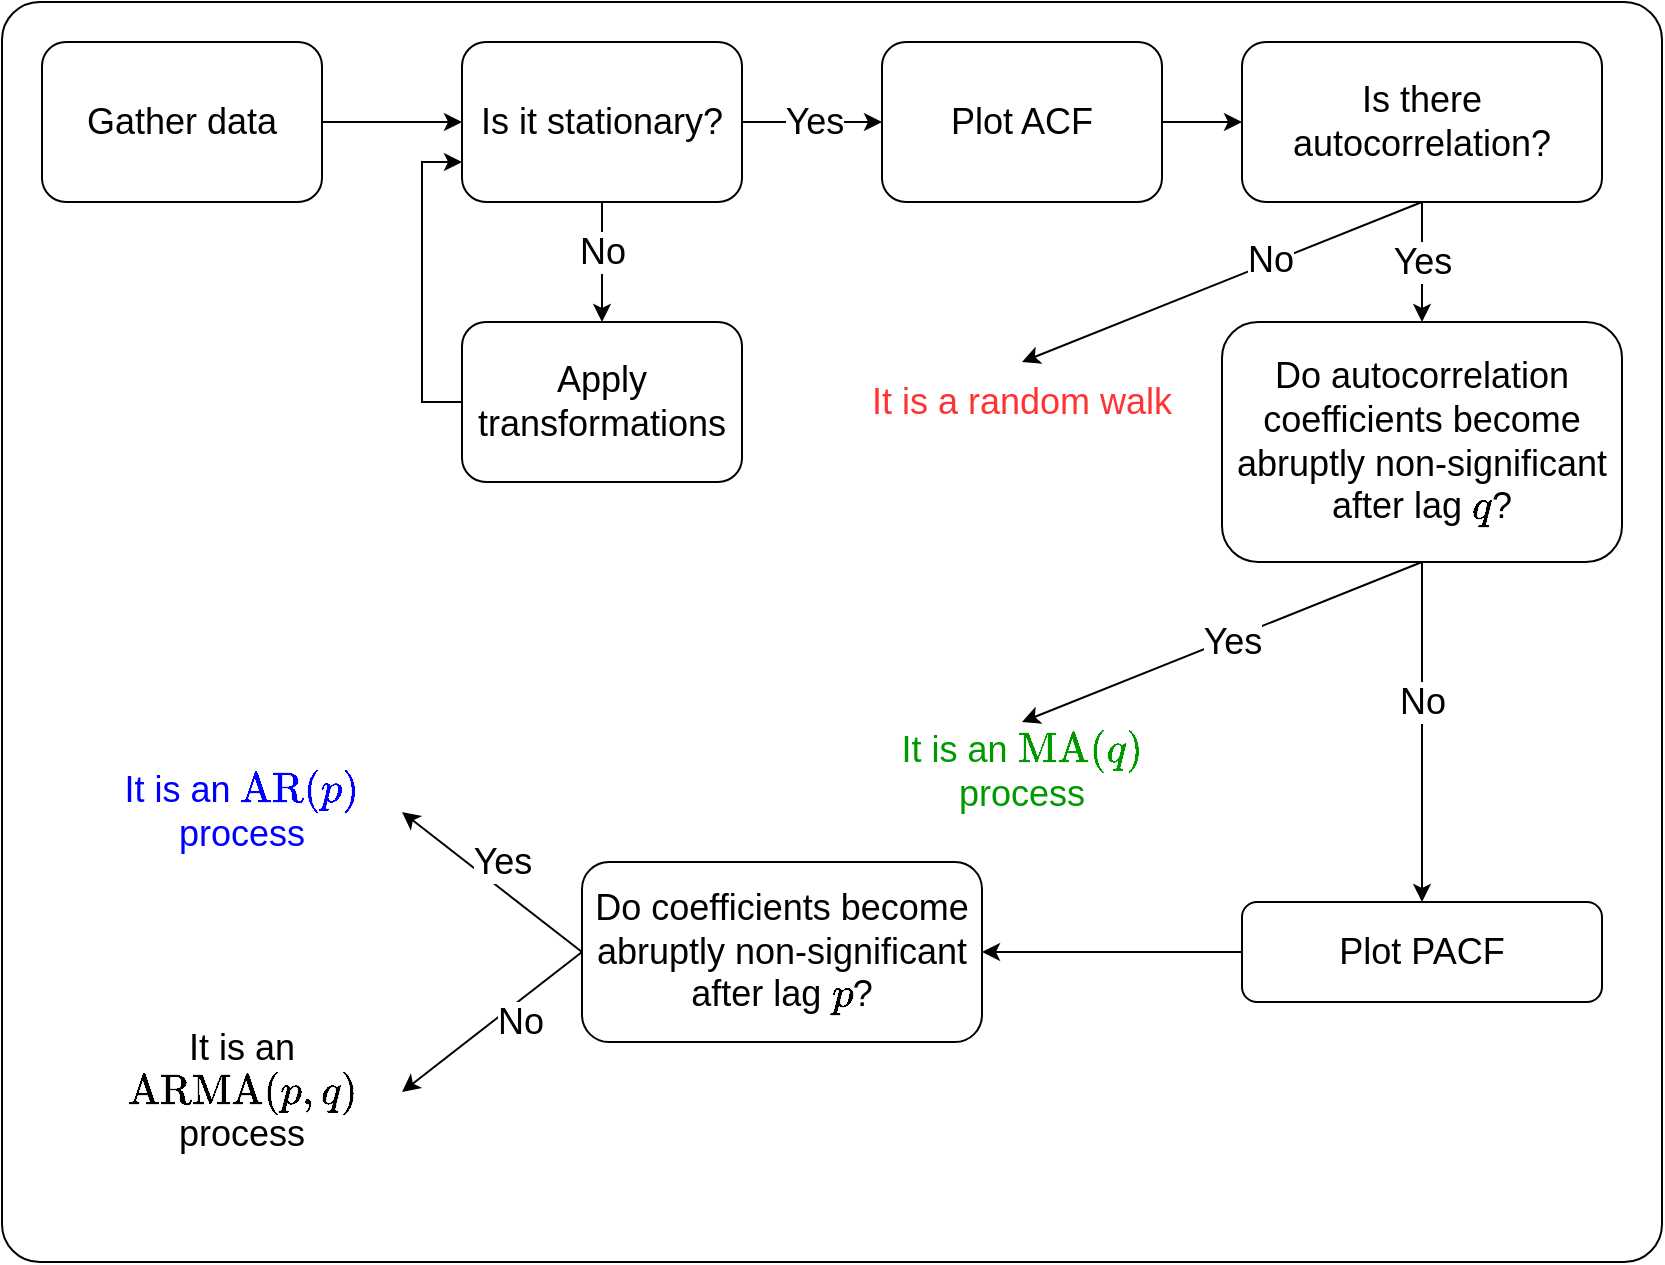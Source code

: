 <mxfile version="21.5.0" type="device">
  <diagram name="Page-1" id="Ak9YK5_zcOqBDPv9MUEP">
    <mxGraphModel dx="1362" dy="852" grid="1" gridSize="10" guides="1" tooltips="1" connect="1" arrows="1" fold="1" page="1" pageScale="1" pageWidth="850" pageHeight="1100" math="1" shadow="0">
      <root>
        <mxCell id="0" />
        <mxCell id="1" parent="0" />
        <mxCell id="5ajm9E82aMMcOB_K5Kz2-14" value="" style="rounded=1;whiteSpace=wrap;html=1;fillColor=none;arcSize=3;" parent="1" vertex="1">
          <mxGeometry x="10" y="60" width="830" height="630" as="geometry" />
        </mxCell>
        <mxCell id="vSbOAeYHZavfsFfB_k8E-10" style="edgeStyle=orthogonalEdgeStyle;rounded=0;orthogonalLoop=1;jettySize=auto;html=1;exitX=1;exitY=0.5;exitDx=0;exitDy=0;entryX=0;entryY=0.5;entryDx=0;entryDy=0;" parent="1" source="vSbOAeYHZavfsFfB_k8E-1" target="vSbOAeYHZavfsFfB_k8E-2" edge="1">
          <mxGeometry relative="1" as="geometry" />
        </mxCell>
        <mxCell id="vSbOAeYHZavfsFfB_k8E-1" value="&lt;font style=&quot;font-size: 18px;&quot;&gt;Gather data&lt;/font&gt;" style="rounded=1;whiteSpace=wrap;html=1;" parent="1" vertex="1">
          <mxGeometry x="30" y="80" width="140" height="80" as="geometry" />
        </mxCell>
        <mxCell id="vSbOAeYHZavfsFfB_k8E-11" style="edgeStyle=orthogonalEdgeStyle;rounded=0;orthogonalLoop=1;jettySize=auto;html=1;exitX=1;exitY=0.5;exitDx=0;exitDy=0;entryX=0;entryY=0.5;entryDx=0;entryDy=0;spacing=12;" parent="1" source="vSbOAeYHZavfsFfB_k8E-2" target="vSbOAeYHZavfsFfB_k8E-4" edge="1">
          <mxGeometry relative="1" as="geometry">
            <Array as="points">
              <mxPoint x="430" y="120" />
              <mxPoint x="430" y="120" />
            </Array>
          </mxGeometry>
        </mxCell>
        <mxCell id="5ajm9E82aMMcOB_K5Kz2-1" value="&lt;font style=&quot;font-size: 18px;&quot;&gt;Yes&lt;/font&gt;" style="edgeLabel;html=1;align=center;verticalAlign=middle;resizable=0;points=[];spacing=3;spacingLeft=0;" parent="vSbOAeYHZavfsFfB_k8E-11" vertex="1" connectable="0">
          <mxGeometry x="-0.185" relative="1" as="geometry">
            <mxPoint x="7" as="offset" />
          </mxGeometry>
        </mxCell>
        <mxCell id="5ajm9E82aMMcOB_K5Kz2-3" style="edgeStyle=orthogonalEdgeStyle;rounded=0;orthogonalLoop=1;jettySize=auto;html=1;exitX=0.5;exitY=1;exitDx=0;exitDy=0;entryX=0.5;entryY=0;entryDx=0;entryDy=0;" parent="1" source="vSbOAeYHZavfsFfB_k8E-2" target="5ajm9E82aMMcOB_K5Kz2-2" edge="1">
          <mxGeometry relative="1" as="geometry" />
        </mxCell>
        <mxCell id="5ajm9E82aMMcOB_K5Kz2-4" value="&lt;font style=&quot;font-size: 18px;&quot;&gt;No&lt;/font&gt;" style="edgeLabel;html=1;align=center;verticalAlign=middle;resizable=0;points=[];" parent="5ajm9E82aMMcOB_K5Kz2-3" vertex="1" connectable="0">
          <mxGeometry x="-0.167" relative="1" as="geometry">
            <mxPoint as="offset" />
          </mxGeometry>
        </mxCell>
        <mxCell id="vSbOAeYHZavfsFfB_k8E-2" value="&lt;font style=&quot;font-size: 18px;&quot;&gt;Is it stationary?&lt;/font&gt;" style="rounded=1;whiteSpace=wrap;html=1;" parent="1" vertex="1">
          <mxGeometry x="240" y="80" width="140" height="80" as="geometry" />
        </mxCell>
        <mxCell id="5ajm9E82aMMcOB_K5Kz2-8" style="edgeStyle=orthogonalEdgeStyle;rounded=0;orthogonalLoop=1;jettySize=auto;html=1;exitX=1;exitY=0.5;exitDx=0;exitDy=0;entryX=0;entryY=0.5;entryDx=0;entryDy=0;" parent="1" source="vSbOAeYHZavfsFfB_k8E-4" target="5ajm9E82aMMcOB_K5Kz2-6" edge="1">
          <mxGeometry relative="1" as="geometry" />
        </mxCell>
        <mxCell id="vSbOAeYHZavfsFfB_k8E-4" value="&lt;font style=&quot;font-size: 18px;&quot;&gt;Plot ACF&lt;/font&gt;" style="rounded=1;whiteSpace=wrap;html=1;" parent="1" vertex="1">
          <mxGeometry x="450" y="80" width="140" height="80" as="geometry" />
        </mxCell>
        <mxCell id="5ajm9E82aMMcOB_K5Kz2-5" style="edgeStyle=orthogonalEdgeStyle;rounded=0;orthogonalLoop=1;jettySize=auto;html=1;exitX=0;exitY=0.5;exitDx=0;exitDy=0;entryX=0;entryY=0.75;entryDx=0;entryDy=0;" parent="1" source="5ajm9E82aMMcOB_K5Kz2-2" target="vSbOAeYHZavfsFfB_k8E-2" edge="1">
          <mxGeometry relative="1" as="geometry" />
        </mxCell>
        <mxCell id="5ajm9E82aMMcOB_K5Kz2-2" value="&lt;font style=&quot;font-size: 18px;&quot;&gt;Apply transformations&lt;/font&gt;" style="rounded=1;whiteSpace=wrap;html=1;" parent="1" vertex="1">
          <mxGeometry x="240" y="220" width="140" height="80" as="geometry" />
        </mxCell>
        <mxCell id="5ajm9E82aMMcOB_K5Kz2-11" value="&lt;font style=&quot;font-size: 18px;&quot;&gt;No&lt;/font&gt;" style="rounded=0;orthogonalLoop=1;jettySize=auto;html=1;exitX=0.5;exitY=1;exitDx=0;exitDy=0;entryX=0.5;entryY=0;entryDx=0;entryDy=0;" parent="1" source="5ajm9E82aMMcOB_K5Kz2-6" target="5ajm9E82aMMcOB_K5Kz2-9" edge="1">
          <mxGeometry x="-0.24" relative="1" as="geometry">
            <mxPoint y="-1" as="offset" />
          </mxGeometry>
        </mxCell>
        <mxCell id="5ajm9E82aMMcOB_K5Kz2-12" style="rounded=0;orthogonalLoop=1;jettySize=auto;html=1;exitX=0.5;exitY=1;exitDx=0;exitDy=0;entryX=0.5;entryY=0;entryDx=0;entryDy=0;" parent="1" source="5ajm9E82aMMcOB_K5Kz2-6" target="7f5WXmc9LlSyJJ7GrscL-1" edge="1">
          <mxGeometry relative="1" as="geometry">
            <mxPoint x="748.571" y="280" as="targetPoint" />
          </mxGeometry>
        </mxCell>
        <mxCell id="5ajm9E82aMMcOB_K5Kz2-13" value="&lt;span style=&quot;font-size: 18px;&quot;&gt;Yes&lt;/span&gt;" style="edgeLabel;html=1;align=center;verticalAlign=middle;resizable=0;points=[];" parent="5ajm9E82aMMcOB_K5Kz2-12" vertex="1" connectable="0">
          <mxGeometry x="-0.277" y="-1" relative="1" as="geometry">
            <mxPoint x="1" y="8" as="offset" />
          </mxGeometry>
        </mxCell>
        <mxCell id="5ajm9E82aMMcOB_K5Kz2-6" value="&lt;font style=&quot;font-size: 18px;&quot;&gt;Is there autocorrelation?&lt;/font&gt;" style="rounded=1;whiteSpace=wrap;html=1;" parent="1" vertex="1">
          <mxGeometry x="630" y="80" width="180" height="80" as="geometry" />
        </mxCell>
        <mxCell id="5ajm9E82aMMcOB_K5Kz2-9" value="&lt;span style=&quot;font-size: 18px;&quot;&gt;&lt;font color=&quot;#ff3333&quot;&gt;It is a random walk&lt;/font&gt;&lt;/span&gt;" style="text;html=1;strokeColor=none;fillColor=none;align=center;verticalAlign=middle;whiteSpace=wrap;rounded=0;" parent="1" vertex="1">
          <mxGeometry x="440" y="240" width="160" height="40" as="geometry" />
        </mxCell>
        <mxCell id="7f5WXmc9LlSyJJ7GrscL-1" value="&lt;font style=&quot;font-size: 18px;&quot;&gt;Do autocorrelation coefficients become abruptly non-significant after lag \(q\)?&lt;/font&gt;" style="rounded=1;whiteSpace=wrap;html=1;" parent="1" vertex="1">
          <mxGeometry x="620" y="220" width="200" height="120" as="geometry" />
        </mxCell>
        <mxCell id="7f5WXmc9LlSyJJ7GrscL-2" value="&lt;font style=&quot;font-size: 18px;&quot;&gt;Yes&lt;/font&gt;" style="rounded=0;orthogonalLoop=1;jettySize=auto;html=1;entryX=0.5;entryY=0;entryDx=0;entryDy=0;exitX=0.5;exitY=1;exitDx=0;exitDy=0;" parent="1" source="7f5WXmc9LlSyJJ7GrscL-1" target="7f5WXmc9LlSyJJ7GrscL-3" edge="1">
          <mxGeometry x="-0.042" y="2" relative="1" as="geometry">
            <mxPoint x="730" y="340" as="sourcePoint" />
            <mxPoint x="520" y="420" as="targetPoint" />
            <mxPoint as="offset" />
          </mxGeometry>
        </mxCell>
        <mxCell id="7f5WXmc9LlSyJJ7GrscL-3" value="&lt;font color=&quot;#009900&quot;&gt;It is an \(\text{MA}(q)\) process&lt;/font&gt;" style="text;html=1;strokeColor=none;fillColor=none;align=center;verticalAlign=middle;whiteSpace=wrap;rounded=0;fontSize=18;" parent="1" vertex="1">
          <mxGeometry x="440" y="420" width="160" height="50" as="geometry" />
        </mxCell>
        <mxCell id="7f5WXmc9LlSyJJ7GrscL-5" style="rounded=0;orthogonalLoop=1;jettySize=auto;html=1;exitX=0.5;exitY=1;exitDx=0;exitDy=0;entryX=0.5;entryY=0;entryDx=0;entryDy=0;" parent="1" source="7f5WXmc9LlSyJJ7GrscL-1" target="QixbMN7R9XDKPzOEjpMf-2" edge="1">
          <mxGeometry relative="1" as="geometry">
            <mxPoint x="750" y="370" as="sourcePoint" />
            <mxPoint x="730.0" y="420" as="targetPoint" />
          </mxGeometry>
        </mxCell>
        <mxCell id="7f5WXmc9LlSyJJ7GrscL-6" value="&lt;span style=&quot;font-size: 18px;&quot;&gt;No&lt;br&gt;&lt;/span&gt;" style="edgeLabel;html=1;align=center;verticalAlign=middle;resizable=0;points=[];" parent="7f5WXmc9LlSyJJ7GrscL-5" vertex="1" connectable="0">
          <mxGeometry x="-0.277" y="-1" relative="1" as="geometry">
            <mxPoint x="1" y="8" as="offset" />
          </mxGeometry>
        </mxCell>
        <mxCell id="QixbMN7R9XDKPzOEjpMf-1" value="&lt;span style=&quot;font-size: 18px;&quot;&gt;It is an \(\text{ARMA}(p,q)\) process&lt;/span&gt;" style="text;html=1;strokeColor=none;fillColor=none;align=center;verticalAlign=middle;whiteSpace=wrap;rounded=0;" parent="1" vertex="1">
          <mxGeometry x="50" y="580" width="160" height="50" as="geometry" />
        </mxCell>
        <mxCell id="QixbMN7R9XDKPzOEjpMf-4" style="rounded=0;orthogonalLoop=1;jettySize=auto;html=1;exitX=0;exitY=0.5;exitDx=0;exitDy=0;entryX=1;entryY=0.5;entryDx=0;entryDy=0;" parent="1" source="QixbMN7R9XDKPzOEjpMf-2" target="QixbMN7R9XDKPzOEjpMf-3" edge="1">
          <mxGeometry relative="1" as="geometry" />
        </mxCell>
        <mxCell id="QixbMN7R9XDKPzOEjpMf-2" value="&lt;font style=&quot;font-size: 18px;&quot;&gt;Plot PACF&lt;/font&gt;" style="rounded=1;whiteSpace=wrap;html=1;" parent="1" vertex="1">
          <mxGeometry x="630" y="510" width="180" height="50" as="geometry" />
        </mxCell>
        <mxCell id="QixbMN7R9XDKPzOEjpMf-8" style="rounded=0;orthogonalLoop=1;jettySize=auto;html=1;exitX=0;exitY=0.5;exitDx=0;exitDy=0;entryX=1;entryY=0.5;entryDx=0;entryDy=0;" parent="1" source="QixbMN7R9XDKPzOEjpMf-3" target="QixbMN7R9XDKPzOEjpMf-7" edge="1">
          <mxGeometry relative="1" as="geometry" />
        </mxCell>
        <mxCell id="QixbMN7R9XDKPzOEjpMf-10" value="&lt;font style=&quot;font-size: 18px;&quot;&gt;Yes&lt;/font&gt;" style="edgeLabel;html=1;align=center;verticalAlign=middle;resizable=0;points=[];" parent="QixbMN7R9XDKPzOEjpMf-8" vertex="1" connectable="0">
          <mxGeometry x="0.325" y="-1" relative="1" as="geometry">
            <mxPoint x="19" y="2" as="offset" />
          </mxGeometry>
        </mxCell>
        <mxCell id="QixbMN7R9XDKPzOEjpMf-3" value="&lt;font style=&quot;font-size: 18px;&quot;&gt;Do coefficients become abruptly non-significant after lag \(p\)?&lt;/font&gt;" style="rounded=1;whiteSpace=wrap;html=1;" parent="1" vertex="1">
          <mxGeometry x="300" y="490" width="200" height="90" as="geometry" />
        </mxCell>
        <mxCell id="QixbMN7R9XDKPzOEjpMf-7" value="&lt;font color=&quot;#0000ff&quot;&gt;It is an \(\text{AR}(p)\) process&lt;/font&gt;" style="text;html=1;strokeColor=none;fillColor=none;align=center;verticalAlign=middle;whiteSpace=wrap;rounded=0;fontSize=18;" parent="1" vertex="1">
          <mxGeometry x="50" y="440" width="160" height="50" as="geometry" />
        </mxCell>
        <mxCell id="QixbMN7R9XDKPzOEjpMf-9" style="rounded=0;orthogonalLoop=1;jettySize=auto;html=1;exitX=0;exitY=0.5;exitDx=0;exitDy=0;entryX=1;entryY=0.5;entryDx=0;entryDy=0;" parent="1" source="QixbMN7R9XDKPzOEjpMf-3" target="QixbMN7R9XDKPzOEjpMf-1" edge="1">
          <mxGeometry relative="1" as="geometry">
            <mxPoint x="310" y="545" as="sourcePoint" />
            <mxPoint x="220" y="475" as="targetPoint" />
          </mxGeometry>
        </mxCell>
        <mxCell id="QixbMN7R9XDKPzOEjpMf-11" value="&lt;font style=&quot;font-size: 18px;&quot;&gt;No&lt;/font&gt;" style="edgeLabel;html=1;align=center;verticalAlign=middle;resizable=0;points=[];" parent="QixbMN7R9XDKPzOEjpMf-9" vertex="1" connectable="0">
          <mxGeometry x="-0.285" y="1" relative="1" as="geometry">
            <mxPoint y="9" as="offset" />
          </mxGeometry>
        </mxCell>
      </root>
    </mxGraphModel>
  </diagram>
</mxfile>
